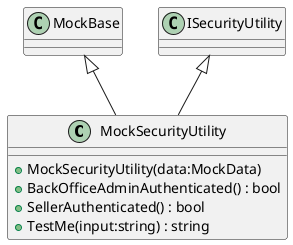 @startuml
class MockSecurityUtility {
    + MockSecurityUtility(data:MockData)
    + BackOfficeAdminAuthenticated() : bool
    + SellerAuthenticated() : bool
    + TestMe(input:string) : string
}
MockBase <|-- MockSecurityUtility
ISecurityUtility <|-- MockSecurityUtility
@enduml
